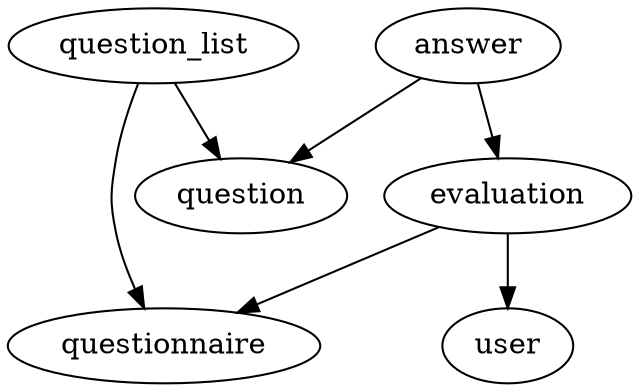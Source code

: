 digraph schema {
  questionnaire
  question_list -> question
  question_list -> questionnaire
  question
  evaluation -> user
  evaluation -> questionnaire
  user
  answer -> evaluation
  answer -> question
}
